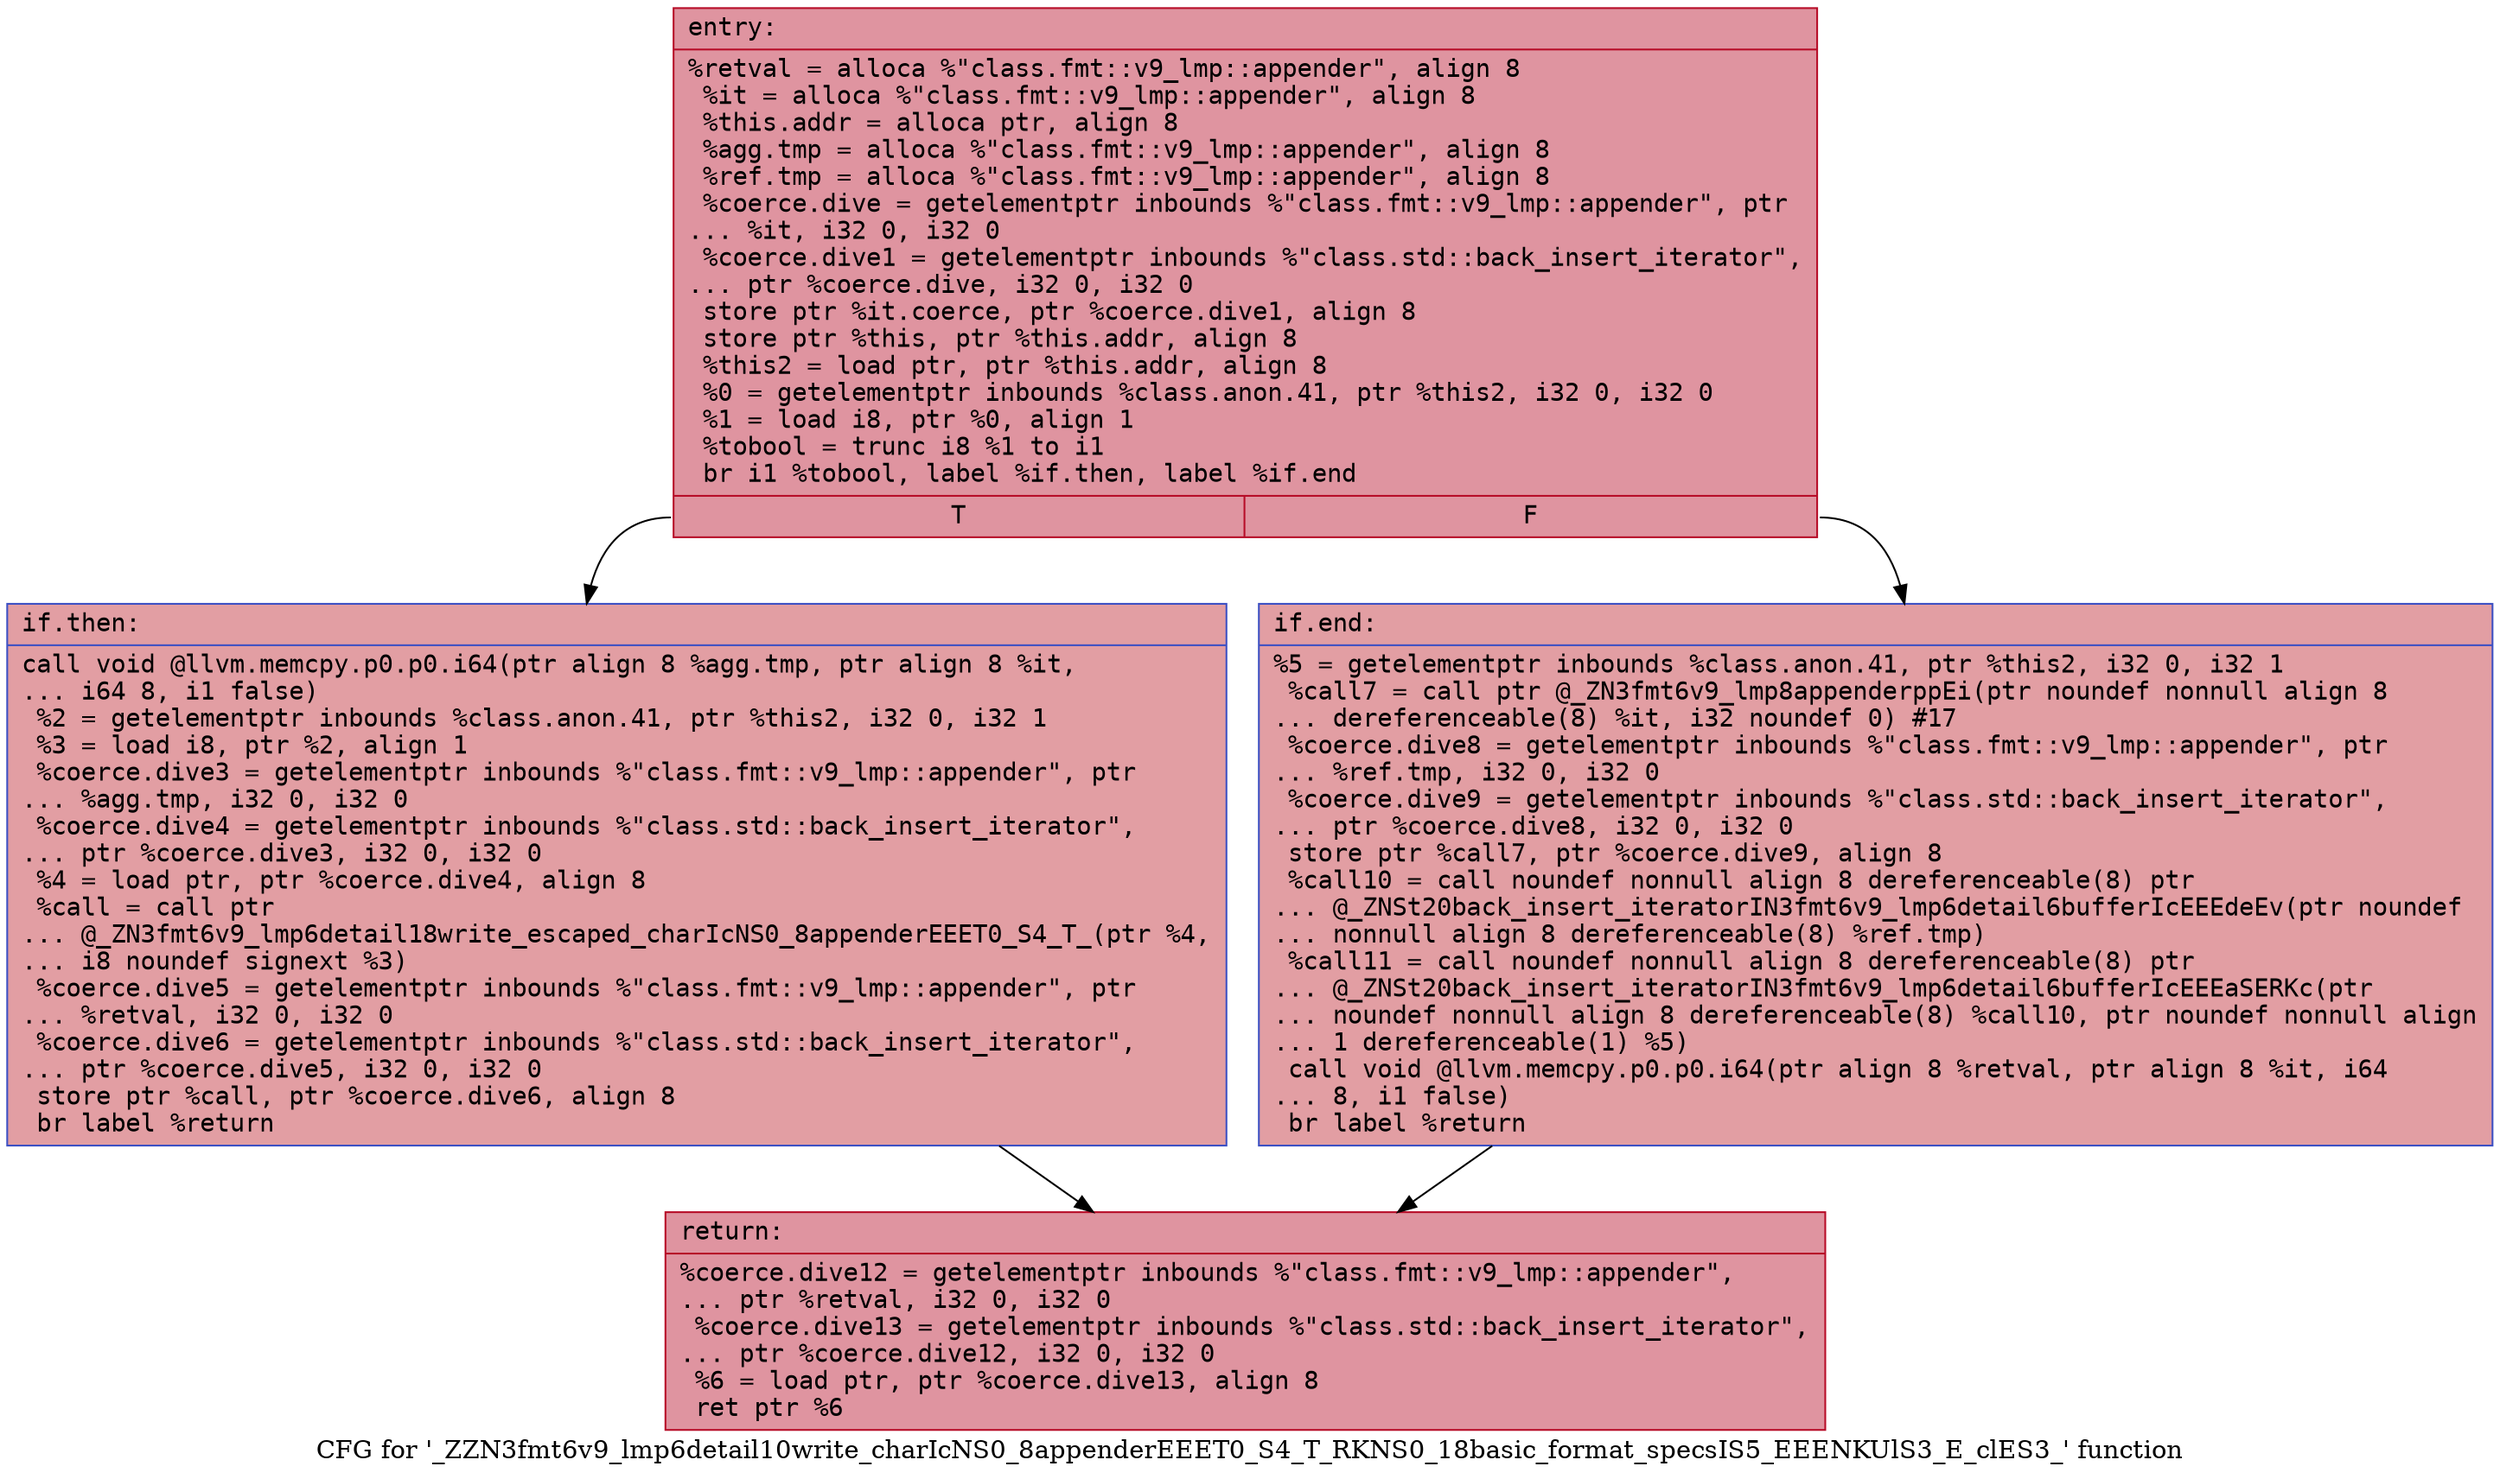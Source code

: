 digraph "CFG for '_ZZN3fmt6v9_lmp6detail10write_charIcNS0_8appenderEEET0_S4_T_RKNS0_18basic_format_specsIS5_EEENKUlS3_E_clES3_' function" {
	label="CFG for '_ZZN3fmt6v9_lmp6detail10write_charIcNS0_8appenderEEET0_S4_T_RKNS0_18basic_format_specsIS5_EEENKUlS3_E_clES3_' function";

	Node0x55fec31ae990 [shape=record,color="#b70d28ff", style=filled, fillcolor="#b70d2870" fontname="Courier",label="{entry:\l|  %retval = alloca %\"class.fmt::v9_lmp::appender\", align 8\l  %it = alloca %\"class.fmt::v9_lmp::appender\", align 8\l  %this.addr = alloca ptr, align 8\l  %agg.tmp = alloca %\"class.fmt::v9_lmp::appender\", align 8\l  %ref.tmp = alloca %\"class.fmt::v9_lmp::appender\", align 8\l  %coerce.dive = getelementptr inbounds %\"class.fmt::v9_lmp::appender\", ptr\l... %it, i32 0, i32 0\l  %coerce.dive1 = getelementptr inbounds %\"class.std::back_insert_iterator\",\l... ptr %coerce.dive, i32 0, i32 0\l  store ptr %it.coerce, ptr %coerce.dive1, align 8\l  store ptr %this, ptr %this.addr, align 8\l  %this2 = load ptr, ptr %this.addr, align 8\l  %0 = getelementptr inbounds %class.anon.41, ptr %this2, i32 0, i32 0\l  %1 = load i8, ptr %0, align 1\l  %tobool = trunc i8 %1 to i1\l  br i1 %tobool, label %if.then, label %if.end\l|{<s0>T|<s1>F}}"];
	Node0x55fec31ae990:s0 -> Node0x55fec31af080[tooltip="entry -> if.then\nProbability 50.00%" ];
	Node0x55fec31ae990:s1 -> Node0x55fec31af290[tooltip="entry -> if.end\nProbability 50.00%" ];
	Node0x55fec31af080 [shape=record,color="#3d50c3ff", style=filled, fillcolor="#be242e70" fontname="Courier",label="{if.then:\l|  call void @llvm.memcpy.p0.p0.i64(ptr align 8 %agg.tmp, ptr align 8 %it,\l... i64 8, i1 false)\l  %2 = getelementptr inbounds %class.anon.41, ptr %this2, i32 0, i32 1\l  %3 = load i8, ptr %2, align 1\l  %coerce.dive3 = getelementptr inbounds %\"class.fmt::v9_lmp::appender\", ptr\l... %agg.tmp, i32 0, i32 0\l  %coerce.dive4 = getelementptr inbounds %\"class.std::back_insert_iterator\",\l... ptr %coerce.dive3, i32 0, i32 0\l  %4 = load ptr, ptr %coerce.dive4, align 8\l  %call = call ptr\l... @_ZN3fmt6v9_lmp6detail18write_escaped_charIcNS0_8appenderEEET0_S4_T_(ptr %4,\l... i8 noundef signext %3)\l  %coerce.dive5 = getelementptr inbounds %\"class.fmt::v9_lmp::appender\", ptr\l... %retval, i32 0, i32 0\l  %coerce.dive6 = getelementptr inbounds %\"class.std::back_insert_iterator\",\l... ptr %coerce.dive5, i32 0, i32 0\l  store ptr %call, ptr %coerce.dive6, align 8\l  br label %return\l}"];
	Node0x55fec31af080 -> Node0x55fec31af8e0[tooltip="if.then -> return\nProbability 100.00%" ];
	Node0x55fec31af290 [shape=record,color="#3d50c3ff", style=filled, fillcolor="#be242e70" fontname="Courier",label="{if.end:\l|  %5 = getelementptr inbounds %class.anon.41, ptr %this2, i32 0, i32 1\l  %call7 = call ptr @_ZN3fmt6v9_lmp8appenderppEi(ptr noundef nonnull align 8\l... dereferenceable(8) %it, i32 noundef 0) #17\l  %coerce.dive8 = getelementptr inbounds %\"class.fmt::v9_lmp::appender\", ptr\l... %ref.tmp, i32 0, i32 0\l  %coerce.dive9 = getelementptr inbounds %\"class.std::back_insert_iterator\",\l... ptr %coerce.dive8, i32 0, i32 0\l  store ptr %call7, ptr %coerce.dive9, align 8\l  %call10 = call noundef nonnull align 8 dereferenceable(8) ptr\l... @_ZNSt20back_insert_iteratorIN3fmt6v9_lmp6detail6bufferIcEEEdeEv(ptr noundef\l... nonnull align 8 dereferenceable(8) %ref.tmp)\l  %call11 = call noundef nonnull align 8 dereferenceable(8) ptr\l... @_ZNSt20back_insert_iteratorIN3fmt6v9_lmp6detail6bufferIcEEEaSERKc(ptr\l... noundef nonnull align 8 dereferenceable(8) %call10, ptr noundef nonnull align\l... 1 dereferenceable(1) %5)\l  call void @llvm.memcpy.p0.p0.i64(ptr align 8 %retval, ptr align 8 %it, i64\l... 8, i1 false)\l  br label %return\l}"];
	Node0x55fec31af290 -> Node0x55fec31af8e0[tooltip="if.end -> return\nProbability 100.00%" ];
	Node0x55fec31af8e0 [shape=record,color="#b70d28ff", style=filled, fillcolor="#b70d2870" fontname="Courier",label="{return:\l|  %coerce.dive12 = getelementptr inbounds %\"class.fmt::v9_lmp::appender\",\l... ptr %retval, i32 0, i32 0\l  %coerce.dive13 = getelementptr inbounds %\"class.std::back_insert_iterator\",\l... ptr %coerce.dive12, i32 0, i32 0\l  %6 = load ptr, ptr %coerce.dive13, align 8\l  ret ptr %6\l}"];
}
